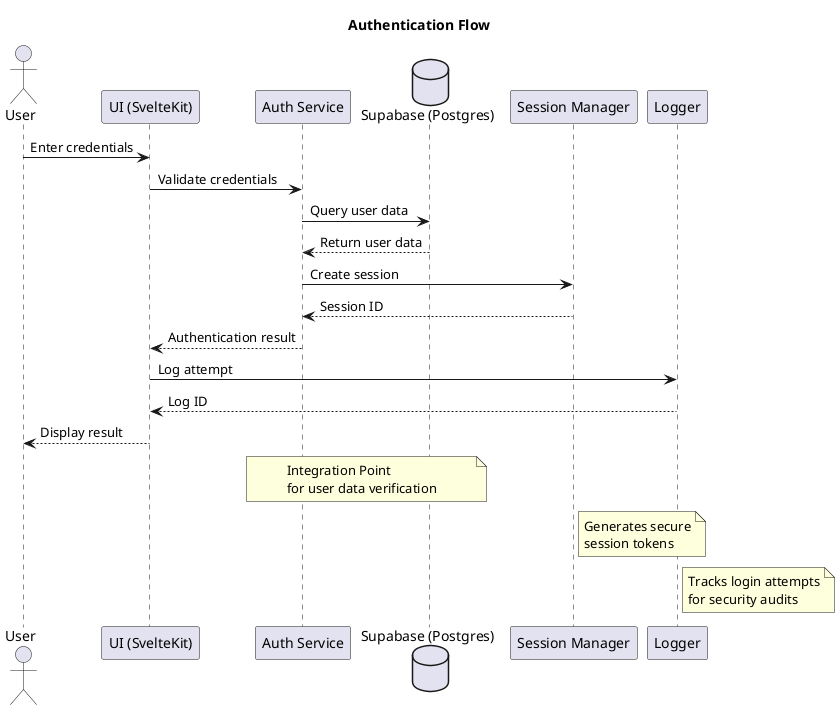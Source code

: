 @startuml
title Authentication Flow

actor User
participant "UI (SvelteKit)" as UI
participant "Auth Service" as AuthService
database "Supabase (Postgres)" as DB
participant "Session Manager" as SessionManager
participant "Logger" as Logger

User -> UI : Enter credentials
UI -> AuthService : Validate credentials
AuthService -> DB : Query user data
DB --> AuthService : Return user data
AuthService -> SessionManager : Create session
SessionManager --> AuthService : Session ID
AuthService --> UI : Authentication result
UI -> Logger : Log attempt
Logger --> UI : Log ID
UI --> User : Display result

note over AuthService, DB : Integration Point\nfor user data verification
note right of SessionManager : Generates secure\nsession tokens
note right of Logger : Tracks login attempts\nfor security audits

@enduml